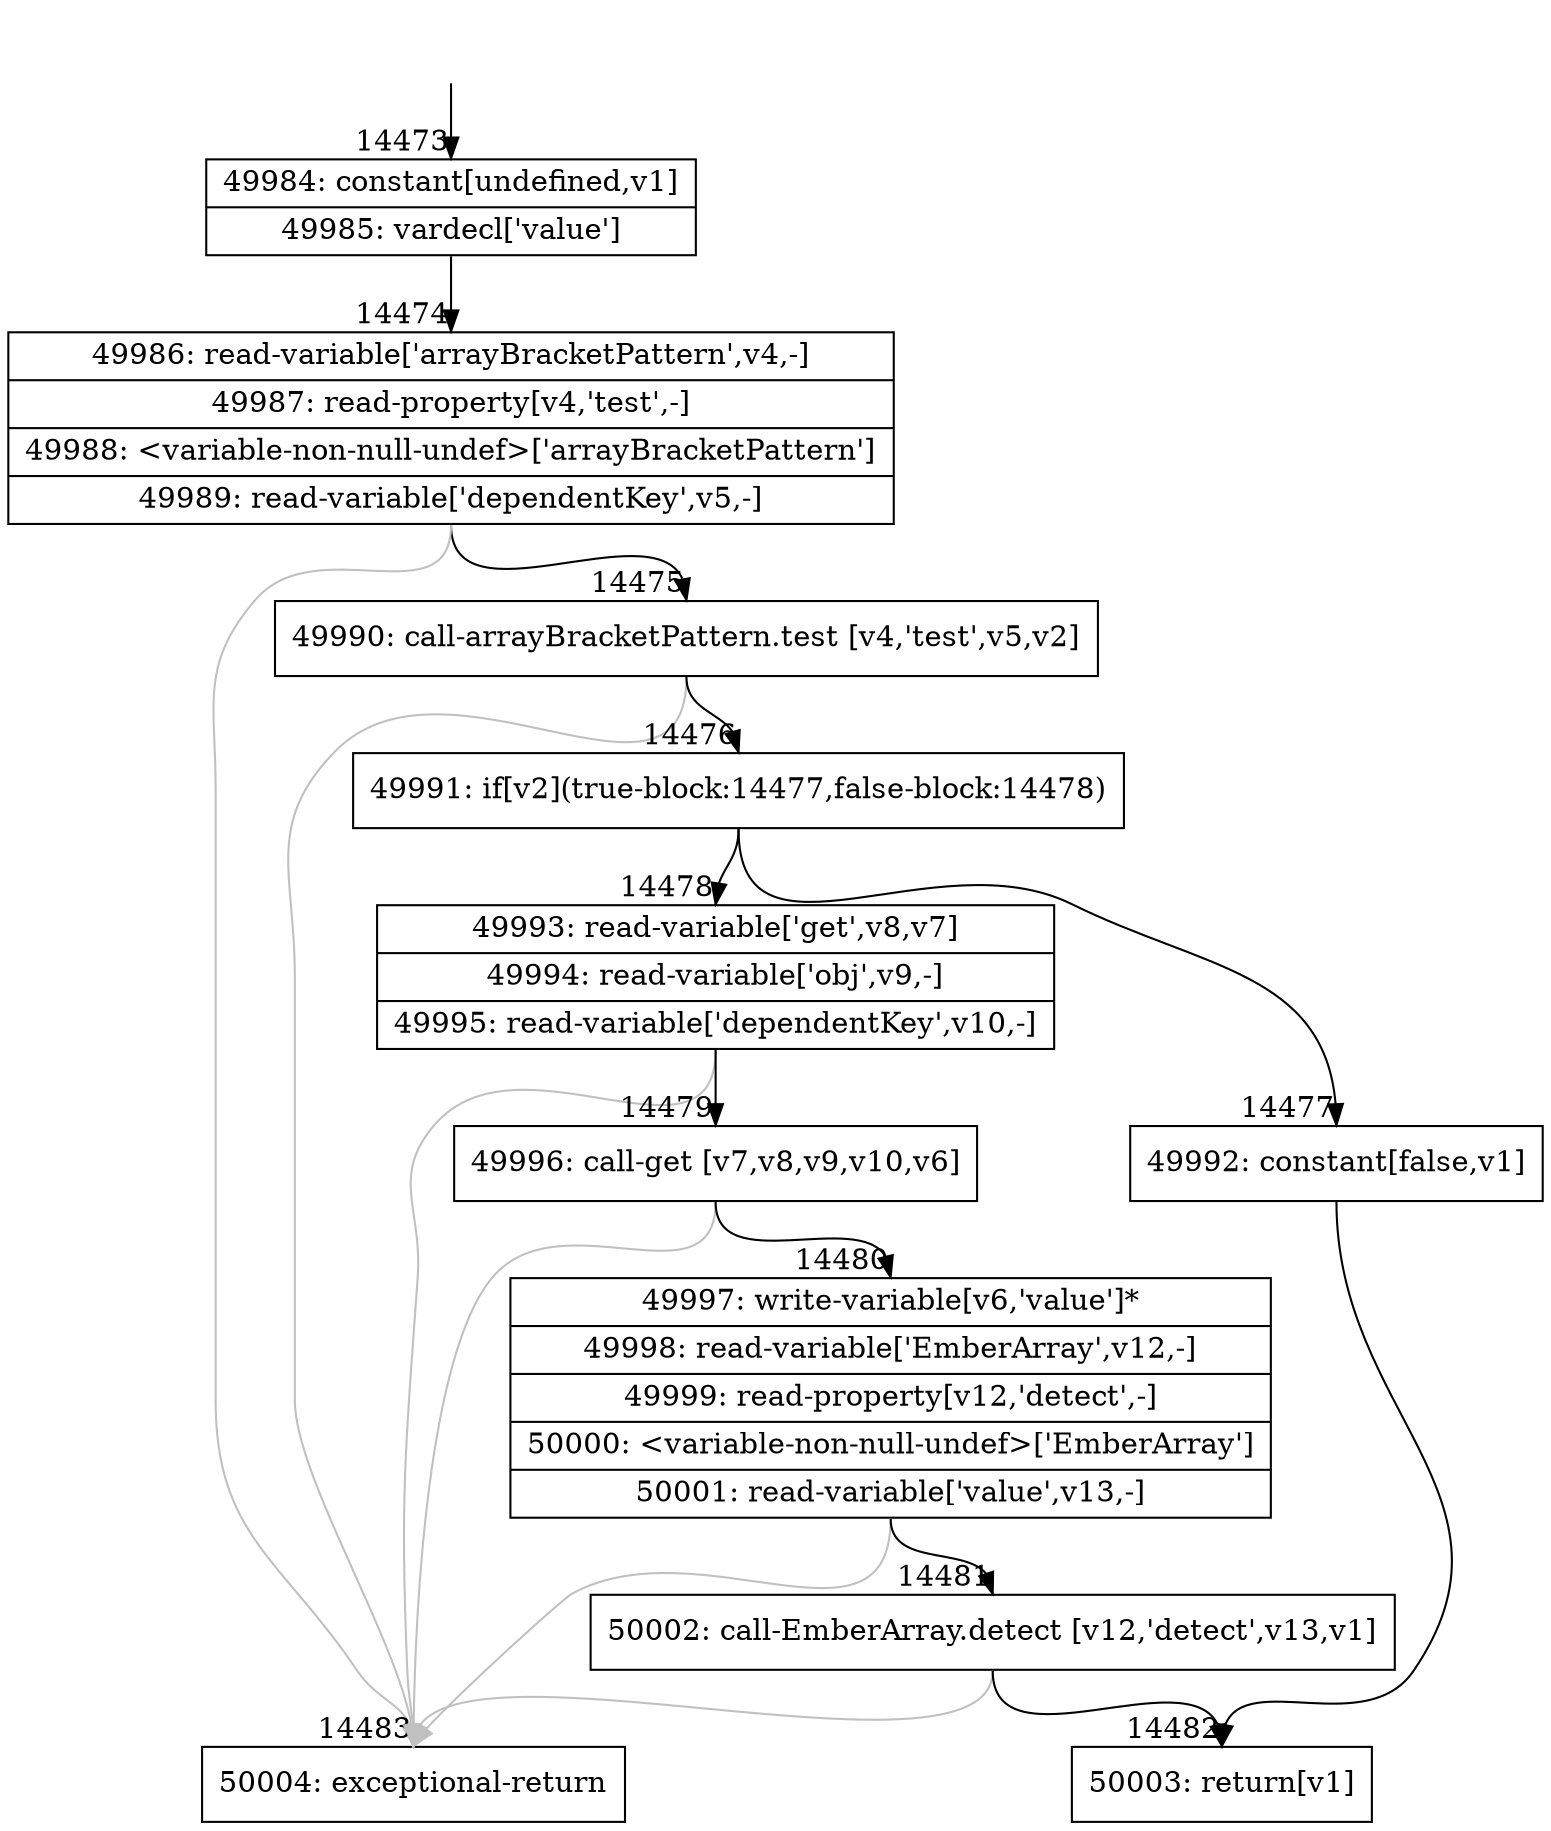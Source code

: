 digraph {
rankdir="TD"
BB_entry1207[shape=none,label=""];
BB_entry1207 -> BB14473 [tailport=s, headport=n, headlabel="    14473"]
BB14473 [shape=record label="{49984: constant[undefined,v1]|49985: vardecl['value']}" ] 
BB14473 -> BB14474 [tailport=s, headport=n, headlabel="      14474"]
BB14474 [shape=record label="{49986: read-variable['arrayBracketPattern',v4,-]|49987: read-property[v4,'test',-]|49988: \<variable-non-null-undef\>['arrayBracketPattern']|49989: read-variable['dependentKey',v5,-]}" ] 
BB14474 -> BB14475 [tailport=s, headport=n, headlabel="      14475"]
BB14474 -> BB14483 [tailport=s, headport=n, color=gray, headlabel="      14483"]
BB14475 [shape=record label="{49990: call-arrayBracketPattern.test [v4,'test',v5,v2]}" ] 
BB14475 -> BB14476 [tailport=s, headport=n, headlabel="      14476"]
BB14475 -> BB14483 [tailport=s, headport=n, color=gray]
BB14476 [shape=record label="{49991: if[v2](true-block:14477,false-block:14478)}" ] 
BB14476 -> BB14477 [tailport=s, headport=n, headlabel="      14477"]
BB14476 -> BB14478 [tailport=s, headport=n, headlabel="      14478"]
BB14477 [shape=record label="{49992: constant[false,v1]}" ] 
BB14477 -> BB14482 [tailport=s, headport=n, headlabel="      14482"]
BB14478 [shape=record label="{49993: read-variable['get',v8,v7]|49994: read-variable['obj',v9,-]|49995: read-variable['dependentKey',v10,-]}" ] 
BB14478 -> BB14479 [tailport=s, headport=n, headlabel="      14479"]
BB14478 -> BB14483 [tailport=s, headport=n, color=gray]
BB14479 [shape=record label="{49996: call-get [v7,v8,v9,v10,v6]}" ] 
BB14479 -> BB14480 [tailport=s, headport=n, headlabel="      14480"]
BB14479 -> BB14483 [tailport=s, headport=n, color=gray]
BB14480 [shape=record label="{49997: write-variable[v6,'value']*|49998: read-variable['EmberArray',v12,-]|49999: read-property[v12,'detect',-]|50000: \<variable-non-null-undef\>['EmberArray']|50001: read-variable['value',v13,-]}" ] 
BB14480 -> BB14481 [tailport=s, headport=n, headlabel="      14481"]
BB14480 -> BB14483 [tailport=s, headport=n, color=gray]
BB14481 [shape=record label="{50002: call-EmberArray.detect [v12,'detect',v13,v1]}" ] 
BB14481 -> BB14482 [tailport=s, headport=n]
BB14481 -> BB14483 [tailport=s, headport=n, color=gray]
BB14482 [shape=record label="{50003: return[v1]}" ] 
BB14483 [shape=record label="{50004: exceptional-return}" ] 
//#$~ 26586
}

